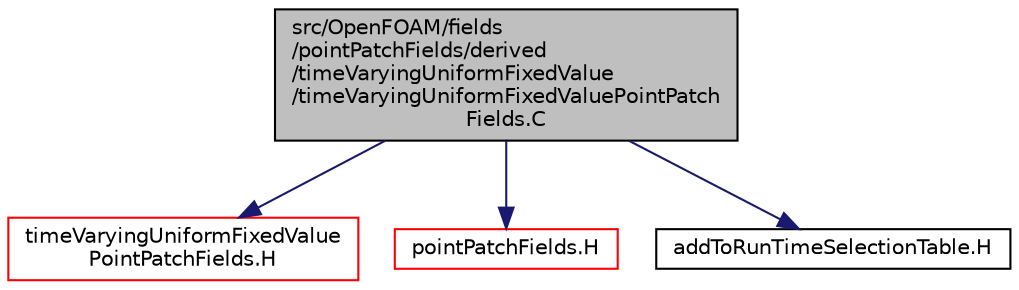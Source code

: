 digraph "src/OpenFOAM/fields/pointPatchFields/derived/timeVaryingUniformFixedValue/timeVaryingUniformFixedValuePointPatchFields.C"
{
  bgcolor="transparent";
  edge [fontname="Helvetica",fontsize="10",labelfontname="Helvetica",labelfontsize="10"];
  node [fontname="Helvetica",fontsize="10",shape=record];
  Node0 [label="src/OpenFOAM/fields\l/pointPatchFields/derived\l/timeVaryingUniformFixedValue\l/timeVaryingUniformFixedValuePointPatch\lFields.C",height=0.2,width=0.4,color="black", fillcolor="grey75", style="filled", fontcolor="black"];
  Node0 -> Node1 [color="midnightblue",fontsize="10",style="solid",fontname="Helvetica"];
  Node1 [label="timeVaryingUniformFixedValue\lPointPatchFields.H",height=0.2,width=0.4,color="red",URL="$a10835.html"];
  Node0 -> Node181 [color="midnightblue",fontsize="10",style="solid",fontname="Helvetica"];
  Node181 [label="pointPatchFields.H",height=0.2,width=0.4,color="red",URL="$a10880.html"];
  Node0 -> Node183 [color="midnightblue",fontsize="10",style="solid",fontname="Helvetica"];
  Node183 [label="addToRunTimeSelectionTable.H",height=0.2,width=0.4,color="black",URL="$a09989.html",tooltip="Macros for easy insertion into run-time selection tables. "];
}
